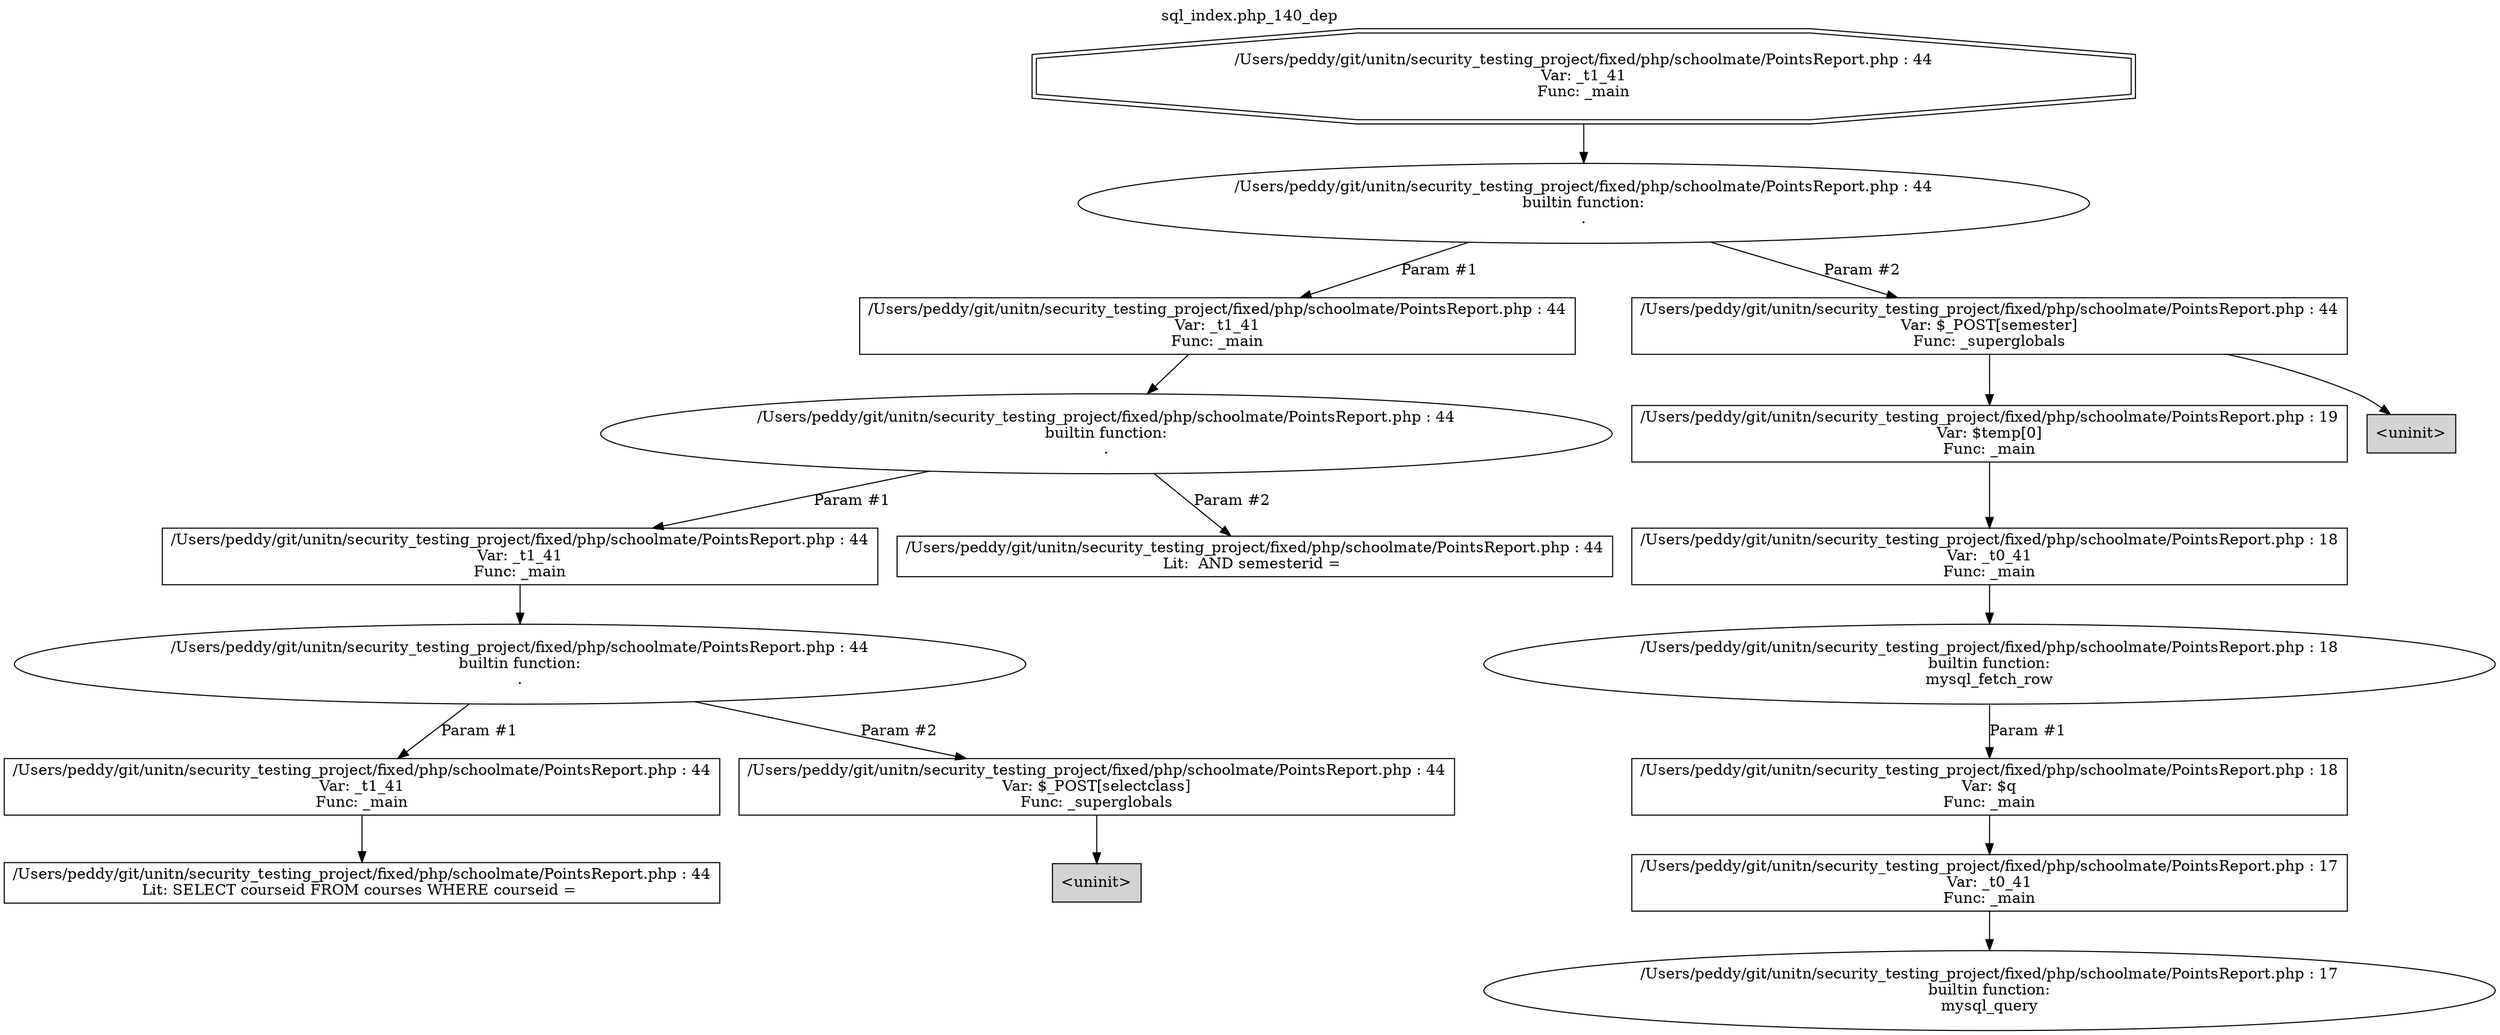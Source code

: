 digraph cfg {
  label="sql_index.php_140_dep";
  labelloc=t;
  n1 [shape=doubleoctagon, label="/Users/peddy/git/unitn/security_testing_project/fixed/php/schoolmate/PointsReport.php : 44\nVar: _t1_41\nFunc: _main\n"];
  n2 [shape=ellipse, label="/Users/peddy/git/unitn/security_testing_project/fixed/php/schoolmate/PointsReport.php : 44\nbuiltin function:\n.\n"];
  n3 [shape=box, label="/Users/peddy/git/unitn/security_testing_project/fixed/php/schoolmate/PointsReport.php : 44\nVar: _t1_41\nFunc: _main\n"];
  n4 [shape=ellipse, label="/Users/peddy/git/unitn/security_testing_project/fixed/php/schoolmate/PointsReport.php : 44\nbuiltin function:\n.\n"];
  n5 [shape=box, label="/Users/peddy/git/unitn/security_testing_project/fixed/php/schoolmate/PointsReport.php : 44\nVar: _t1_41\nFunc: _main\n"];
  n6 [shape=ellipse, label="/Users/peddy/git/unitn/security_testing_project/fixed/php/schoolmate/PointsReport.php : 44\nbuiltin function:\n.\n"];
  n7 [shape=box, label="/Users/peddy/git/unitn/security_testing_project/fixed/php/schoolmate/PointsReport.php : 44\nVar: _t1_41\nFunc: _main\n"];
  n8 [shape=box, label="/Users/peddy/git/unitn/security_testing_project/fixed/php/schoolmate/PointsReport.php : 44\nLit: SELECT courseid FROM courses WHERE courseid = \n"];
  n9 [shape=box, label="/Users/peddy/git/unitn/security_testing_project/fixed/php/schoolmate/PointsReport.php : 44\nVar: $_POST[selectclass]\nFunc: _superglobals\n"];
  n10 [shape=box, label="<uninit>",style=filled];
  n11 [shape=box, label="/Users/peddy/git/unitn/security_testing_project/fixed/php/schoolmate/PointsReport.php : 44\nLit:  AND semesterid = \n"];
  n12 [shape=box, label="/Users/peddy/git/unitn/security_testing_project/fixed/php/schoolmate/PointsReport.php : 44\nVar: $_POST[semester]\nFunc: _superglobals\n"];
  n13 [shape=box, label="/Users/peddy/git/unitn/security_testing_project/fixed/php/schoolmate/PointsReport.php : 19\nVar: $temp[0]\nFunc: _main\n"];
  n14 [shape=box, label="/Users/peddy/git/unitn/security_testing_project/fixed/php/schoolmate/PointsReport.php : 18\nVar: _t0_41\nFunc: _main\n"];
  n15 [shape=ellipse, label="/Users/peddy/git/unitn/security_testing_project/fixed/php/schoolmate/PointsReport.php : 18\nbuiltin function:\nmysql_fetch_row\n"];
  n16 [shape=box, label="/Users/peddy/git/unitn/security_testing_project/fixed/php/schoolmate/PointsReport.php : 18\nVar: $q\nFunc: _main\n"];
  n17 [shape=box, label="/Users/peddy/git/unitn/security_testing_project/fixed/php/schoolmate/PointsReport.php : 17\nVar: _t0_41\nFunc: _main\n"];
  n18 [shape=ellipse, label="/Users/peddy/git/unitn/security_testing_project/fixed/php/schoolmate/PointsReport.php : 17\nbuiltin function:\nmysql_query\n"];
  n19 [shape=box, label="<uninit>",style=filled];
  n1 -> n2;
  n3 -> n4;
  n5 -> n6;
  n7 -> n8;
  n6 -> n7[label="Param #1"];
  n6 -> n9[label="Param #2"];
  n9 -> n10;
  n4 -> n5[label="Param #1"];
  n4 -> n11[label="Param #2"];
  n2 -> n3[label="Param #1"];
  n2 -> n12[label="Param #2"];
  n14 -> n15;
  n17 -> n18;
  n16 -> n17;
  n15 -> n16[label="Param #1"];
  n13 -> n14;
  n12 -> n13;
  n12 -> n19;
}

